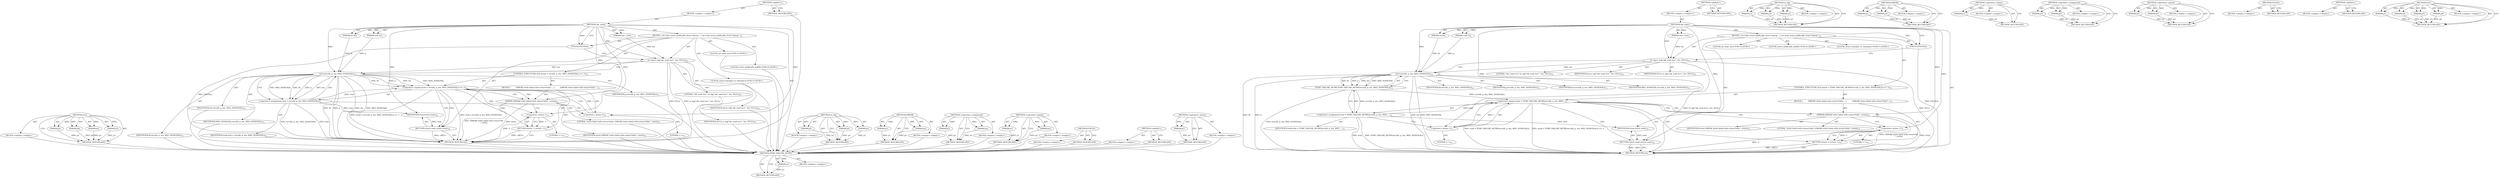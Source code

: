 digraph "recv" {
vulnerable_89 [label=<(METHOD,recv)>];
vulnerable_90 [label=<(PARAM,p1)>];
vulnerable_91 [label=<(PARAM,p2)>];
vulnerable_92 [label=<(PARAM,p3)>];
vulnerable_93 [label=<(PARAM,p4)>];
vulnerable_94 [label=<(BLOCK,&lt;empty&gt;,&lt;empty&gt;)>];
vulnerable_95 [label=<(METHOD_RETURN,ANY)>];
vulnerable_6 [label=<(METHOD,&lt;global&gt;)<SUB>1</SUB>>];
vulnerable_7 [label=<(BLOCK,&lt;empty&gt;,&lt;empty&gt;)<SUB>1</SUB>>];
vulnerable_8 [label=<(METHOD,skt_read)<SUB>1</SUB>>];
vulnerable_9 [label=<(PARAM,int fd)<SUB>1</SUB>>];
vulnerable_10 [label=<(PARAM,void *p)<SUB>1</SUB>>];
vulnerable_11 [label=<(PARAM,size_t len)<SUB>1</SUB>>];
vulnerable_12 [label=<(BLOCK,{
 int read;
 struct pollfd pfd;
 struct timesp...,{
 int read;
 struct pollfd pfd;
 struct timesp...)<SUB>2</SUB>>];
vulnerable_13 [label="<(LOCAL,int read: int)<SUB>3</SUB>>"];
vulnerable_14 [label="<(LOCAL,struct pollfd pfd: pollfd)<SUB>4</SUB>>"];
vulnerable_15 [label="<(LOCAL,struct timespec ts: timespec)<SUB>5</SUB>>"];
vulnerable_16 [label=<(FNLOG,FNLOG())<SUB>7</SUB>>];
vulnerable_17 [label=<(ts_log,ts_log(&quot;skt_read recv&quot;, len, NULL))<SUB>10</SUB>>];
vulnerable_18 [label=<(LITERAL,&quot;skt_read recv&quot;,ts_log(&quot;skt_read recv&quot;, len, NULL))<SUB>10</SUB>>];
vulnerable_19 [label=<(IDENTIFIER,len,ts_log(&quot;skt_read recv&quot;, len, NULL))<SUB>10</SUB>>];
vulnerable_20 [label=<(IDENTIFIER,NULL,ts_log(&quot;skt_read recv&quot;, len, NULL))<SUB>10</SUB>>];
vulnerable_21 [label=<(CONTROL_STRUCTURE,IF,if ((read = recv(fd, p, len, MSG_NOSIGNAL)) == -1))<SUB>12</SUB>>];
vulnerable_22 [label=<(&lt;operator&gt;.equals,(read = recv(fd, p, len, MSG_NOSIGNAL)) == -1)<SUB>12</SUB>>];
vulnerable_23 [label=<(&lt;operator&gt;.assignment,read = recv(fd, p, len, MSG_NOSIGNAL))<SUB>12</SUB>>];
vulnerable_24 [label=<(IDENTIFIER,read,read = recv(fd, p, len, MSG_NOSIGNAL))<SUB>12</SUB>>];
vulnerable_25 [label=<(recv,recv(fd, p, len, MSG_NOSIGNAL))<SUB>12</SUB>>];
vulnerable_26 [label=<(IDENTIFIER,fd,recv(fd, p, len, MSG_NOSIGNAL))<SUB>12</SUB>>];
vulnerable_27 [label=<(IDENTIFIER,p,recv(fd, p, len, MSG_NOSIGNAL))<SUB>12</SUB>>];
vulnerable_28 [label=<(IDENTIFIER,len,recv(fd, p, len, MSG_NOSIGNAL))<SUB>12</SUB>>];
vulnerable_29 [label=<(IDENTIFIER,MSG_NOSIGNAL,recv(fd, p, len, MSG_NOSIGNAL))<SUB>12</SUB>>];
vulnerable_30 [label=<(&lt;operator&gt;.minus,-1)<SUB>12</SUB>>];
vulnerable_31 [label=<(LITERAL,1,-1)<SUB>12</SUB>>];
vulnerable_32 [label=<(BLOCK,{
         ERROR(&quot;write failed with errno=%d\n&quot;...,{
         ERROR(&quot;write failed with errno=%d\n&quot;...)<SUB>13</SUB>>];
vulnerable_33 [label=<(ERROR,ERROR(&quot;write failed with errno=%d\n&quot;, errno))<SUB>14</SUB>>];
vulnerable_34 [label=<(LITERAL,&quot;write failed with errno=%d\n&quot;,ERROR(&quot;write failed with errno=%d\n&quot;, errno))<SUB>14</SUB>>];
vulnerable_35 [label=<(IDENTIFIER,errno,ERROR(&quot;write failed with errno=%d\n&quot;, errno))<SUB>14</SUB>>];
vulnerable_36 [label=<(RETURN,return -1;,return -1;)<SUB>15</SUB>>];
vulnerable_37 [label=<(&lt;operator&gt;.minus,-1)<SUB>15</SUB>>];
vulnerable_38 [label=<(LITERAL,1,-1)<SUB>15</SUB>>];
vulnerable_39 [label=<(RETURN,return read;,return read;)<SUB>18</SUB>>];
vulnerable_40 [label=<(IDENTIFIER,read,return read;)<SUB>18</SUB>>];
vulnerable_41 [label=<(METHOD_RETURN,int)<SUB>1</SUB>>];
vulnerable_43 [label=<(METHOD_RETURN,ANY)<SUB>1</SUB>>];
vulnerable_73 [label=<(METHOD,ts_log)>];
vulnerable_74 [label=<(PARAM,p1)>];
vulnerable_75 [label=<(PARAM,p2)>];
vulnerable_76 [label=<(PARAM,p3)>];
vulnerable_77 [label=<(BLOCK,&lt;empty&gt;,&lt;empty&gt;)>];
vulnerable_78 [label=<(METHOD_RETURN,ANY)>];
vulnerable_100 [label=<(METHOD,ERROR)>];
vulnerable_101 [label=<(PARAM,p1)>];
vulnerable_102 [label=<(PARAM,p2)>];
vulnerable_103 [label=<(BLOCK,&lt;empty&gt;,&lt;empty&gt;)>];
vulnerable_104 [label=<(METHOD_RETURN,ANY)>];
vulnerable_84 [label=<(METHOD,&lt;operator&gt;.assignment)>];
vulnerable_85 [label=<(PARAM,p1)>];
vulnerable_86 [label=<(PARAM,p2)>];
vulnerable_87 [label=<(BLOCK,&lt;empty&gt;,&lt;empty&gt;)>];
vulnerable_88 [label=<(METHOD_RETURN,ANY)>];
vulnerable_79 [label=<(METHOD,&lt;operator&gt;.equals)>];
vulnerable_80 [label=<(PARAM,p1)>];
vulnerable_81 [label=<(PARAM,p2)>];
vulnerable_82 [label=<(BLOCK,&lt;empty&gt;,&lt;empty&gt;)>];
vulnerable_83 [label=<(METHOD_RETURN,ANY)>];
vulnerable_70 [label=<(METHOD,FNLOG)>];
vulnerable_71 [label=<(BLOCK,&lt;empty&gt;,&lt;empty&gt;)>];
vulnerable_72 [label=<(METHOD_RETURN,ANY)>];
vulnerable_64 [label=<(METHOD,&lt;global&gt;)<SUB>1</SUB>>];
vulnerable_65 [label=<(BLOCK,&lt;empty&gt;,&lt;empty&gt;)>];
vulnerable_66 [label=<(METHOD_RETURN,ANY)>];
vulnerable_96 [label=<(METHOD,&lt;operator&gt;.minus)>];
vulnerable_97 [label=<(PARAM,p1)>];
vulnerable_98 [label=<(BLOCK,&lt;empty&gt;,&lt;empty&gt;)>];
vulnerable_99 [label=<(METHOD_RETURN,ANY)>];
fixed_90 [label=<(METHOD,TEMP_FAILURE_RETRY)>];
fixed_91 [label=<(PARAM,p1)>];
fixed_92 [label=<(BLOCK,&lt;empty&gt;,&lt;empty&gt;)>];
fixed_93 [label=<(METHOD_RETURN,ANY)>];
fixed_6 [label=<(METHOD,&lt;global&gt;)<SUB>1</SUB>>];
fixed_7 [label=<(BLOCK,&lt;empty&gt;,&lt;empty&gt;)<SUB>1</SUB>>];
fixed_8 [label=<(METHOD,skt_read)<SUB>1</SUB>>];
fixed_9 [label=<(PARAM,int fd)<SUB>1</SUB>>];
fixed_10 [label=<(PARAM,void *p)<SUB>1</SUB>>];
fixed_11 [label=<(PARAM,size_t len)<SUB>1</SUB>>];
fixed_12 [label=<(BLOCK,{
 int read;
 struct pollfd pfd;
 struct timesp...,{
 int read;
 struct pollfd pfd;
 struct timesp...)<SUB>2</SUB>>];
fixed_13 [label="<(LOCAL,int read: int)<SUB>3</SUB>>"];
fixed_14 [label="<(LOCAL,struct pollfd pfd: pollfd)<SUB>4</SUB>>"];
fixed_15 [label="<(LOCAL,struct timespec ts: timespec)<SUB>5</SUB>>"];
fixed_16 [label=<(FNLOG,FNLOG())<SUB>7</SUB>>];
fixed_17 [label=<(ts_log,ts_log(&quot;skt_read recv&quot;, len, NULL))<SUB>10</SUB>>];
fixed_18 [label=<(LITERAL,&quot;skt_read recv&quot;,ts_log(&quot;skt_read recv&quot;, len, NULL))<SUB>10</SUB>>];
fixed_19 [label=<(IDENTIFIER,len,ts_log(&quot;skt_read recv&quot;, len, NULL))<SUB>10</SUB>>];
fixed_20 [label=<(IDENTIFIER,NULL,ts_log(&quot;skt_read recv&quot;, len, NULL))<SUB>10</SUB>>];
fixed_21 [label=<(CONTROL_STRUCTURE,IF,if ((read = TEMP_FAILURE_RETRY(recv(fd, p, len, MSG_NOSIGNAL))) == -1))<SUB>12</SUB>>];
fixed_22 [label=<(&lt;operator&gt;.equals,(read = TEMP_FAILURE_RETRY(recv(fd, p, len, MSG...)<SUB>12</SUB>>];
fixed_23 [label=<(&lt;operator&gt;.assignment,read = TEMP_FAILURE_RETRY(recv(fd, p, len, MSG_...)<SUB>12</SUB>>];
fixed_24 [label=<(IDENTIFIER,read,read = TEMP_FAILURE_RETRY(recv(fd, p, len, MSG_...)<SUB>12</SUB>>];
fixed_25 [label=<(TEMP_FAILURE_RETRY,TEMP_FAILURE_RETRY(recv(fd, p, len, MSG_NOSIGNAL)))<SUB>12</SUB>>];
fixed_26 [label=<(recv,recv(fd, p, len, MSG_NOSIGNAL))<SUB>12</SUB>>];
fixed_27 [label=<(IDENTIFIER,fd,recv(fd, p, len, MSG_NOSIGNAL))<SUB>12</SUB>>];
fixed_28 [label=<(IDENTIFIER,p,recv(fd, p, len, MSG_NOSIGNAL))<SUB>12</SUB>>];
fixed_29 [label=<(IDENTIFIER,len,recv(fd, p, len, MSG_NOSIGNAL))<SUB>12</SUB>>];
fixed_30 [label=<(IDENTIFIER,MSG_NOSIGNAL,recv(fd, p, len, MSG_NOSIGNAL))<SUB>12</SUB>>];
fixed_31 [label=<(&lt;operator&gt;.minus,-1)<SUB>12</SUB>>];
fixed_32 [label=<(LITERAL,1,-1)<SUB>12</SUB>>];
fixed_33 [label=<(BLOCK,{
         ERROR(&quot;write failed with errno=%d\n&quot;...,{
         ERROR(&quot;write failed with errno=%d\n&quot;...)<SUB>13</SUB>>];
fixed_34 [label=<(ERROR,ERROR(&quot;write failed with errno=%d\n&quot;, errno))<SUB>14</SUB>>];
fixed_35 [label=<(LITERAL,&quot;write failed with errno=%d\n&quot;,ERROR(&quot;write failed with errno=%d\n&quot;, errno))<SUB>14</SUB>>];
fixed_36 [label=<(IDENTIFIER,errno,ERROR(&quot;write failed with errno=%d\n&quot;, errno))<SUB>14</SUB>>];
fixed_37 [label=<(RETURN,return -1;,return -1;)<SUB>15</SUB>>];
fixed_38 [label=<(&lt;operator&gt;.minus,-1)<SUB>15</SUB>>];
fixed_39 [label=<(LITERAL,1,-1)<SUB>15</SUB>>];
fixed_40 [label=<(RETURN,return read;,return read;)<SUB>18</SUB>>];
fixed_41 [label=<(IDENTIFIER,read,return read;)<SUB>18</SUB>>];
fixed_42 [label=<(METHOD_RETURN,int)<SUB>1</SUB>>];
fixed_44 [label=<(METHOD_RETURN,ANY)<SUB>1</SUB>>];
fixed_74 [label=<(METHOD,ts_log)>];
fixed_75 [label=<(PARAM,p1)>];
fixed_76 [label=<(PARAM,p2)>];
fixed_77 [label=<(PARAM,p3)>];
fixed_78 [label=<(BLOCK,&lt;empty&gt;,&lt;empty&gt;)>];
fixed_79 [label=<(METHOD_RETURN,ANY)>];
fixed_105 [label=<(METHOD,ERROR)>];
fixed_106 [label=<(PARAM,p1)>];
fixed_107 [label=<(PARAM,p2)>];
fixed_108 [label=<(BLOCK,&lt;empty&gt;,&lt;empty&gt;)>];
fixed_109 [label=<(METHOD_RETURN,ANY)>];
fixed_101 [label=<(METHOD,&lt;operator&gt;.minus)>];
fixed_102 [label=<(PARAM,p1)>];
fixed_103 [label=<(BLOCK,&lt;empty&gt;,&lt;empty&gt;)>];
fixed_104 [label=<(METHOD_RETURN,ANY)>];
fixed_85 [label=<(METHOD,&lt;operator&gt;.assignment)>];
fixed_86 [label=<(PARAM,p1)>];
fixed_87 [label=<(PARAM,p2)>];
fixed_88 [label=<(BLOCK,&lt;empty&gt;,&lt;empty&gt;)>];
fixed_89 [label=<(METHOD_RETURN,ANY)>];
fixed_80 [label=<(METHOD,&lt;operator&gt;.equals)>];
fixed_81 [label=<(PARAM,p1)>];
fixed_82 [label=<(PARAM,p2)>];
fixed_83 [label=<(BLOCK,&lt;empty&gt;,&lt;empty&gt;)>];
fixed_84 [label=<(METHOD_RETURN,ANY)>];
fixed_71 [label=<(METHOD,FNLOG)>];
fixed_72 [label=<(BLOCK,&lt;empty&gt;,&lt;empty&gt;)>];
fixed_73 [label=<(METHOD_RETURN,ANY)>];
fixed_65 [label=<(METHOD,&lt;global&gt;)<SUB>1</SUB>>];
fixed_66 [label=<(BLOCK,&lt;empty&gt;,&lt;empty&gt;)>];
fixed_67 [label=<(METHOD_RETURN,ANY)>];
fixed_94 [label=<(METHOD,recv)>];
fixed_95 [label=<(PARAM,p1)>];
fixed_96 [label=<(PARAM,p2)>];
fixed_97 [label=<(PARAM,p3)>];
fixed_98 [label=<(PARAM,p4)>];
fixed_99 [label=<(BLOCK,&lt;empty&gt;,&lt;empty&gt;)>];
fixed_100 [label=<(METHOD_RETURN,ANY)>];
vulnerable_89 -> vulnerable_90  [key=0, label="AST: "];
vulnerable_89 -> vulnerable_90  [key=1, label="DDG: "];
vulnerable_89 -> vulnerable_94  [key=0, label="AST: "];
vulnerable_89 -> vulnerable_91  [key=0, label="AST: "];
vulnerable_89 -> vulnerable_91  [key=1, label="DDG: "];
vulnerable_89 -> vulnerable_95  [key=0, label="AST: "];
vulnerable_89 -> vulnerable_95  [key=1, label="CFG: "];
vulnerable_89 -> vulnerable_92  [key=0, label="AST: "];
vulnerable_89 -> vulnerable_92  [key=1, label="DDG: "];
vulnerable_89 -> vulnerable_93  [key=0, label="AST: "];
vulnerable_89 -> vulnerable_93  [key=1, label="DDG: "];
vulnerable_90 -> vulnerable_95  [key=0, label="DDG: p1"];
vulnerable_91 -> vulnerable_95  [key=0, label="DDG: p2"];
vulnerable_92 -> vulnerable_95  [key=0, label="DDG: p3"];
vulnerable_93 -> vulnerable_95  [key=0, label="DDG: p4"];
vulnerable_94 -> fixed_90  [key=0];
vulnerable_95 -> fixed_90  [key=0];
vulnerable_6 -> vulnerable_7  [key=0, label="AST: "];
vulnerable_6 -> vulnerable_43  [key=0, label="AST: "];
vulnerable_6 -> vulnerable_43  [key=1, label="CFG: "];
vulnerable_7 -> vulnerable_8  [key=0, label="AST: "];
vulnerable_8 -> vulnerable_9  [key=0, label="AST: "];
vulnerable_8 -> vulnerable_9  [key=1, label="DDG: "];
vulnerable_8 -> vulnerable_10  [key=0, label="AST: "];
vulnerable_8 -> vulnerable_10  [key=1, label="DDG: "];
vulnerable_8 -> vulnerable_11  [key=0, label="AST: "];
vulnerable_8 -> vulnerable_11  [key=1, label="DDG: "];
vulnerable_8 -> vulnerable_12  [key=0, label="AST: "];
vulnerable_8 -> vulnerable_41  [key=0, label="AST: "];
vulnerable_8 -> vulnerable_16  [key=0, label="CFG: "];
vulnerable_8 -> vulnerable_16  [key=1, label="DDG: "];
vulnerable_8 -> vulnerable_17  [key=0, label="DDG: "];
vulnerable_8 -> vulnerable_40  [key=0, label="DDG: "];
vulnerable_8 -> vulnerable_30  [key=0, label="DDG: "];
vulnerable_8 -> vulnerable_33  [key=0, label="DDG: "];
vulnerable_8 -> vulnerable_25  [key=0, label="DDG: "];
vulnerable_8 -> vulnerable_37  [key=0, label="DDG: "];
vulnerable_9 -> vulnerable_25  [key=0, label="DDG: fd"];
vulnerable_10 -> vulnerable_25  [key=0, label="DDG: p"];
vulnerable_11 -> vulnerable_17  [key=0, label="DDG: len"];
vulnerable_12 -> vulnerable_13  [key=0, label="AST: "];
vulnerable_12 -> vulnerable_14  [key=0, label="AST: "];
vulnerable_12 -> vulnerable_15  [key=0, label="AST: "];
vulnerable_12 -> vulnerable_16  [key=0, label="AST: "];
vulnerable_12 -> vulnerable_17  [key=0, label="AST: "];
vulnerable_12 -> vulnerable_21  [key=0, label="AST: "];
vulnerable_12 -> vulnerable_39  [key=0, label="AST: "];
vulnerable_13 -> fixed_90  [key=0];
vulnerable_14 -> fixed_90  [key=0];
vulnerable_15 -> fixed_90  [key=0];
vulnerable_16 -> vulnerable_17  [key=0, label="CFG: "];
vulnerable_16 -> vulnerable_41  [key=0, label="DDG: FNLOG()"];
vulnerable_17 -> vulnerable_18  [key=0, label="AST: "];
vulnerable_17 -> vulnerable_19  [key=0, label="AST: "];
vulnerable_17 -> vulnerable_20  [key=0, label="AST: "];
vulnerable_17 -> vulnerable_25  [key=0, label="CFG: "];
vulnerable_17 -> vulnerable_25  [key=1, label="DDG: len"];
vulnerable_17 -> vulnerable_41  [key=0, label="DDG: ts_log(&quot;skt_read recv&quot;, len, NULL)"];
vulnerable_17 -> vulnerable_41  [key=1, label="DDG: NULL"];
vulnerable_18 -> fixed_90  [key=0];
vulnerable_19 -> fixed_90  [key=0];
vulnerable_20 -> fixed_90  [key=0];
vulnerable_21 -> vulnerable_22  [key=0, label="AST: "];
vulnerable_21 -> vulnerable_32  [key=0, label="AST: "];
vulnerable_22 -> vulnerable_23  [key=0, label="AST: "];
vulnerable_22 -> vulnerable_30  [key=0, label="AST: "];
vulnerable_22 -> vulnerable_33  [key=0, label="CFG: "];
vulnerable_22 -> vulnerable_33  [key=1, label="CDG: "];
vulnerable_22 -> vulnerable_39  [key=0, label="CFG: "];
vulnerable_22 -> vulnerable_39  [key=1, label="CDG: "];
vulnerable_22 -> vulnerable_41  [key=0, label="DDG: read = recv(fd, p, len, MSG_NOSIGNAL)"];
vulnerable_22 -> vulnerable_41  [key=1, label="DDG: (read = recv(fd, p, len, MSG_NOSIGNAL)) == -1"];
vulnerable_22 -> vulnerable_36  [key=0, label="CDG: "];
vulnerable_22 -> vulnerable_37  [key=0, label="CDG: "];
vulnerable_23 -> vulnerable_24  [key=0, label="AST: "];
vulnerable_23 -> vulnerable_25  [key=0, label="AST: "];
vulnerable_23 -> vulnerable_30  [key=0, label="CFG: "];
vulnerable_23 -> vulnerable_41  [key=0, label="DDG: read"];
vulnerable_23 -> vulnerable_41  [key=1, label="DDG: recv(fd, p, len, MSG_NOSIGNAL)"];
vulnerable_23 -> vulnerable_40  [key=0, label="DDG: read"];
vulnerable_23 -> vulnerable_22  [key=0, label="DDG: read"];
vulnerable_24 -> fixed_90  [key=0];
vulnerable_25 -> vulnerable_26  [key=0, label="AST: "];
vulnerable_25 -> vulnerable_27  [key=0, label="AST: "];
vulnerable_25 -> vulnerable_28  [key=0, label="AST: "];
vulnerable_25 -> vulnerable_29  [key=0, label="AST: "];
vulnerable_25 -> vulnerable_23  [key=0, label="CFG: "];
vulnerable_25 -> vulnerable_23  [key=1, label="DDG: fd"];
vulnerable_25 -> vulnerable_23  [key=2, label="DDG: p"];
vulnerable_25 -> vulnerable_23  [key=3, label="DDG: len"];
vulnerable_25 -> vulnerable_23  [key=4, label="DDG: MSG_NOSIGNAL"];
vulnerable_25 -> vulnerable_41  [key=0, label="DDG: fd"];
vulnerable_25 -> vulnerable_41  [key=1, label="DDG: p"];
vulnerable_25 -> vulnerable_41  [key=2, label="DDG: len"];
vulnerable_25 -> vulnerable_41  [key=3, label="DDG: MSG_NOSIGNAL"];
vulnerable_25 -> vulnerable_22  [key=0, label="DDG: fd"];
vulnerable_25 -> vulnerable_22  [key=1, label="DDG: p"];
vulnerable_25 -> vulnerable_22  [key=2, label="DDG: len"];
vulnerable_25 -> vulnerable_22  [key=3, label="DDG: MSG_NOSIGNAL"];
vulnerable_26 -> fixed_90  [key=0];
vulnerable_27 -> fixed_90  [key=0];
vulnerable_28 -> fixed_90  [key=0];
vulnerable_29 -> fixed_90  [key=0];
vulnerable_30 -> vulnerable_31  [key=0, label="AST: "];
vulnerable_30 -> vulnerable_22  [key=0, label="CFG: "];
vulnerable_30 -> vulnerable_22  [key=1, label="DDG: 1"];
vulnerable_31 -> fixed_90  [key=0];
vulnerable_32 -> vulnerable_33  [key=0, label="AST: "];
vulnerable_32 -> vulnerable_36  [key=0, label="AST: "];
vulnerable_33 -> vulnerable_34  [key=0, label="AST: "];
vulnerable_33 -> vulnerable_35  [key=0, label="AST: "];
vulnerable_33 -> vulnerable_37  [key=0, label="CFG: "];
vulnerable_33 -> vulnerable_41  [key=0, label="DDG: ERROR(&quot;write failed with errno=%d\n&quot;, errno)"];
vulnerable_33 -> vulnerable_41  [key=1, label="DDG: errno"];
vulnerable_34 -> fixed_90  [key=0];
vulnerable_35 -> fixed_90  [key=0];
vulnerable_36 -> vulnerable_37  [key=0, label="AST: "];
vulnerable_36 -> vulnerable_41  [key=0, label="CFG: "];
vulnerable_36 -> vulnerable_41  [key=1, label="DDG: &lt;RET&gt;"];
vulnerable_37 -> vulnerable_38  [key=0, label="AST: "];
vulnerable_37 -> vulnerable_36  [key=0, label="CFG: "];
vulnerable_37 -> vulnerable_36  [key=1, label="DDG: -1"];
vulnerable_37 -> vulnerable_41  [key=0, label="DDG: -1"];
vulnerable_38 -> fixed_90  [key=0];
vulnerable_39 -> vulnerable_40  [key=0, label="AST: "];
vulnerable_39 -> vulnerable_41  [key=0, label="CFG: "];
vulnerable_39 -> vulnerable_41  [key=1, label="DDG: &lt;RET&gt;"];
vulnerable_40 -> vulnerable_39  [key=0, label="DDG: read"];
vulnerable_41 -> fixed_90  [key=0];
vulnerable_43 -> fixed_90  [key=0];
vulnerable_73 -> vulnerable_74  [key=0, label="AST: "];
vulnerable_73 -> vulnerable_74  [key=1, label="DDG: "];
vulnerable_73 -> vulnerable_77  [key=0, label="AST: "];
vulnerable_73 -> vulnerable_75  [key=0, label="AST: "];
vulnerable_73 -> vulnerable_75  [key=1, label="DDG: "];
vulnerable_73 -> vulnerable_78  [key=0, label="AST: "];
vulnerable_73 -> vulnerable_78  [key=1, label="CFG: "];
vulnerable_73 -> vulnerable_76  [key=0, label="AST: "];
vulnerable_73 -> vulnerable_76  [key=1, label="DDG: "];
vulnerable_74 -> vulnerable_78  [key=0, label="DDG: p1"];
vulnerable_75 -> vulnerable_78  [key=0, label="DDG: p2"];
vulnerable_76 -> vulnerable_78  [key=0, label="DDG: p3"];
vulnerable_77 -> fixed_90  [key=0];
vulnerable_78 -> fixed_90  [key=0];
vulnerable_100 -> vulnerable_101  [key=0, label="AST: "];
vulnerable_100 -> vulnerable_101  [key=1, label="DDG: "];
vulnerable_100 -> vulnerable_103  [key=0, label="AST: "];
vulnerable_100 -> vulnerable_102  [key=0, label="AST: "];
vulnerable_100 -> vulnerable_102  [key=1, label="DDG: "];
vulnerable_100 -> vulnerable_104  [key=0, label="AST: "];
vulnerable_100 -> vulnerable_104  [key=1, label="CFG: "];
vulnerable_101 -> vulnerable_104  [key=0, label="DDG: p1"];
vulnerable_102 -> vulnerable_104  [key=0, label="DDG: p2"];
vulnerable_103 -> fixed_90  [key=0];
vulnerable_104 -> fixed_90  [key=0];
vulnerable_84 -> vulnerable_85  [key=0, label="AST: "];
vulnerable_84 -> vulnerable_85  [key=1, label="DDG: "];
vulnerable_84 -> vulnerable_87  [key=0, label="AST: "];
vulnerable_84 -> vulnerable_86  [key=0, label="AST: "];
vulnerable_84 -> vulnerable_86  [key=1, label="DDG: "];
vulnerable_84 -> vulnerable_88  [key=0, label="AST: "];
vulnerable_84 -> vulnerable_88  [key=1, label="CFG: "];
vulnerable_85 -> vulnerable_88  [key=0, label="DDG: p1"];
vulnerable_86 -> vulnerable_88  [key=0, label="DDG: p2"];
vulnerable_87 -> fixed_90  [key=0];
vulnerable_88 -> fixed_90  [key=0];
vulnerable_79 -> vulnerable_80  [key=0, label="AST: "];
vulnerable_79 -> vulnerable_80  [key=1, label="DDG: "];
vulnerable_79 -> vulnerable_82  [key=0, label="AST: "];
vulnerable_79 -> vulnerable_81  [key=0, label="AST: "];
vulnerable_79 -> vulnerable_81  [key=1, label="DDG: "];
vulnerable_79 -> vulnerable_83  [key=0, label="AST: "];
vulnerable_79 -> vulnerable_83  [key=1, label="CFG: "];
vulnerable_80 -> vulnerable_83  [key=0, label="DDG: p1"];
vulnerable_81 -> vulnerable_83  [key=0, label="DDG: p2"];
vulnerable_82 -> fixed_90  [key=0];
vulnerable_83 -> fixed_90  [key=0];
vulnerable_70 -> vulnerable_71  [key=0, label="AST: "];
vulnerable_70 -> vulnerable_72  [key=0, label="AST: "];
vulnerable_70 -> vulnerable_72  [key=1, label="CFG: "];
vulnerable_71 -> fixed_90  [key=0];
vulnerable_72 -> fixed_90  [key=0];
vulnerable_64 -> vulnerable_65  [key=0, label="AST: "];
vulnerable_64 -> vulnerable_66  [key=0, label="AST: "];
vulnerable_64 -> vulnerable_66  [key=1, label="CFG: "];
vulnerable_65 -> fixed_90  [key=0];
vulnerable_66 -> fixed_90  [key=0];
vulnerable_96 -> vulnerable_97  [key=0, label="AST: "];
vulnerable_96 -> vulnerable_97  [key=1, label="DDG: "];
vulnerable_96 -> vulnerable_98  [key=0, label="AST: "];
vulnerable_96 -> vulnerable_99  [key=0, label="AST: "];
vulnerable_96 -> vulnerable_99  [key=1, label="CFG: "];
vulnerable_97 -> vulnerable_99  [key=0, label="DDG: p1"];
vulnerable_98 -> fixed_90  [key=0];
vulnerable_99 -> fixed_90  [key=0];
fixed_90 -> fixed_91  [key=0, label="AST: "];
fixed_90 -> fixed_91  [key=1, label="DDG: "];
fixed_90 -> fixed_92  [key=0, label="AST: "];
fixed_90 -> fixed_93  [key=0, label="AST: "];
fixed_90 -> fixed_93  [key=1, label="CFG: "];
fixed_91 -> fixed_93  [key=0, label="DDG: p1"];
fixed_6 -> fixed_7  [key=0, label="AST: "];
fixed_6 -> fixed_44  [key=0, label="AST: "];
fixed_6 -> fixed_44  [key=1, label="CFG: "];
fixed_7 -> fixed_8  [key=0, label="AST: "];
fixed_8 -> fixed_9  [key=0, label="AST: "];
fixed_8 -> fixed_9  [key=1, label="DDG: "];
fixed_8 -> fixed_10  [key=0, label="AST: "];
fixed_8 -> fixed_10  [key=1, label="DDG: "];
fixed_8 -> fixed_11  [key=0, label="AST: "];
fixed_8 -> fixed_11  [key=1, label="DDG: "];
fixed_8 -> fixed_12  [key=0, label="AST: "];
fixed_8 -> fixed_42  [key=0, label="AST: "];
fixed_8 -> fixed_16  [key=0, label="CFG: "];
fixed_8 -> fixed_16  [key=1, label="DDG: "];
fixed_8 -> fixed_17  [key=0, label="DDG: "];
fixed_8 -> fixed_41  [key=0, label="DDG: "];
fixed_8 -> fixed_31  [key=0, label="DDG: "];
fixed_8 -> fixed_34  [key=0, label="DDG: "];
fixed_8 -> fixed_38  [key=0, label="DDG: "];
fixed_8 -> fixed_26  [key=0, label="DDG: "];
fixed_9 -> fixed_26  [key=0, label="DDG: fd"];
fixed_10 -> fixed_26  [key=0, label="DDG: p"];
fixed_11 -> fixed_17  [key=0, label="DDG: len"];
fixed_12 -> fixed_13  [key=0, label="AST: "];
fixed_12 -> fixed_14  [key=0, label="AST: "];
fixed_12 -> fixed_15  [key=0, label="AST: "];
fixed_12 -> fixed_16  [key=0, label="AST: "];
fixed_12 -> fixed_17  [key=0, label="AST: "];
fixed_12 -> fixed_21  [key=0, label="AST: "];
fixed_12 -> fixed_40  [key=0, label="AST: "];
fixed_16 -> fixed_17  [key=0, label="CFG: "];
fixed_16 -> fixed_42  [key=0, label="DDG: FNLOG()"];
fixed_17 -> fixed_18  [key=0, label="AST: "];
fixed_17 -> fixed_19  [key=0, label="AST: "];
fixed_17 -> fixed_20  [key=0, label="AST: "];
fixed_17 -> fixed_26  [key=0, label="CFG: "];
fixed_17 -> fixed_26  [key=1, label="DDG: len"];
fixed_17 -> fixed_42  [key=0, label="DDG: ts_log(&quot;skt_read recv&quot;, len, NULL)"];
fixed_17 -> fixed_42  [key=1, label="DDG: NULL"];
fixed_21 -> fixed_22  [key=0, label="AST: "];
fixed_21 -> fixed_33  [key=0, label="AST: "];
fixed_22 -> fixed_23  [key=0, label="AST: "];
fixed_22 -> fixed_31  [key=0, label="AST: "];
fixed_22 -> fixed_34  [key=0, label="CFG: "];
fixed_22 -> fixed_34  [key=1, label="CDG: "];
fixed_22 -> fixed_40  [key=0, label="CFG: "];
fixed_22 -> fixed_40  [key=1, label="CDG: "];
fixed_22 -> fixed_42  [key=0, label="DDG: read = TEMP_FAILURE_RETRY(recv(fd, p, len, MSG_NOSIGNAL))"];
fixed_22 -> fixed_42  [key=1, label="DDG: (read = TEMP_FAILURE_RETRY(recv(fd, p, len, MSG_NOSIGNAL))) == -1"];
fixed_22 -> fixed_38  [key=0, label="CDG: "];
fixed_22 -> fixed_37  [key=0, label="CDG: "];
fixed_23 -> fixed_24  [key=0, label="AST: "];
fixed_23 -> fixed_25  [key=0, label="AST: "];
fixed_23 -> fixed_31  [key=0, label="CFG: "];
fixed_23 -> fixed_42  [key=0, label="DDG: read"];
fixed_23 -> fixed_42  [key=1, label="DDG: TEMP_FAILURE_RETRY(recv(fd, p, len, MSG_NOSIGNAL))"];
fixed_23 -> fixed_41  [key=0, label="DDG: read"];
fixed_23 -> fixed_22  [key=0, label="DDG: read"];
fixed_25 -> fixed_26  [key=0, label="AST: "];
fixed_25 -> fixed_23  [key=0, label="CFG: "];
fixed_25 -> fixed_23  [key=1, label="DDG: recv(fd, p, len, MSG_NOSIGNAL)"];
fixed_25 -> fixed_42  [key=0, label="DDG: recv(fd, p, len, MSG_NOSIGNAL)"];
fixed_25 -> fixed_22  [key=0, label="DDG: recv(fd, p, len, MSG_NOSIGNAL)"];
fixed_26 -> fixed_27  [key=0, label="AST: "];
fixed_26 -> fixed_28  [key=0, label="AST: "];
fixed_26 -> fixed_29  [key=0, label="AST: "];
fixed_26 -> fixed_30  [key=0, label="AST: "];
fixed_26 -> fixed_25  [key=0, label="CFG: "];
fixed_26 -> fixed_25  [key=1, label="DDG: fd"];
fixed_26 -> fixed_25  [key=2, label="DDG: p"];
fixed_26 -> fixed_25  [key=3, label="DDG: len"];
fixed_26 -> fixed_25  [key=4, label="DDG: MSG_NOSIGNAL"];
fixed_26 -> fixed_42  [key=0, label="DDG: fd"];
fixed_26 -> fixed_42  [key=1, label="DDG: p"];
fixed_26 -> fixed_42  [key=2, label="DDG: len"];
fixed_26 -> fixed_42  [key=3, label="DDG: MSG_NOSIGNAL"];
fixed_31 -> fixed_32  [key=0, label="AST: "];
fixed_31 -> fixed_22  [key=0, label="CFG: "];
fixed_31 -> fixed_22  [key=1, label="DDG: 1"];
fixed_33 -> fixed_34  [key=0, label="AST: "];
fixed_33 -> fixed_37  [key=0, label="AST: "];
fixed_34 -> fixed_35  [key=0, label="AST: "];
fixed_34 -> fixed_36  [key=0, label="AST: "];
fixed_34 -> fixed_38  [key=0, label="CFG: "];
fixed_34 -> fixed_42  [key=0, label="DDG: ERROR(&quot;write failed with errno=%d\n&quot;, errno)"];
fixed_34 -> fixed_42  [key=1, label="DDG: errno"];
fixed_37 -> fixed_38  [key=0, label="AST: "];
fixed_37 -> fixed_42  [key=0, label="CFG: "];
fixed_37 -> fixed_42  [key=1, label="DDG: &lt;RET&gt;"];
fixed_38 -> fixed_39  [key=0, label="AST: "];
fixed_38 -> fixed_37  [key=0, label="CFG: "];
fixed_38 -> fixed_37  [key=1, label="DDG: -1"];
fixed_38 -> fixed_42  [key=0, label="DDG: -1"];
fixed_40 -> fixed_41  [key=0, label="AST: "];
fixed_40 -> fixed_42  [key=0, label="CFG: "];
fixed_40 -> fixed_42  [key=1, label="DDG: &lt;RET&gt;"];
fixed_41 -> fixed_40  [key=0, label="DDG: read"];
fixed_74 -> fixed_75  [key=0, label="AST: "];
fixed_74 -> fixed_75  [key=1, label="DDG: "];
fixed_74 -> fixed_78  [key=0, label="AST: "];
fixed_74 -> fixed_76  [key=0, label="AST: "];
fixed_74 -> fixed_76  [key=1, label="DDG: "];
fixed_74 -> fixed_79  [key=0, label="AST: "];
fixed_74 -> fixed_79  [key=1, label="CFG: "];
fixed_74 -> fixed_77  [key=0, label="AST: "];
fixed_74 -> fixed_77  [key=1, label="DDG: "];
fixed_75 -> fixed_79  [key=0, label="DDG: p1"];
fixed_76 -> fixed_79  [key=0, label="DDG: p2"];
fixed_77 -> fixed_79  [key=0, label="DDG: p3"];
fixed_105 -> fixed_106  [key=0, label="AST: "];
fixed_105 -> fixed_106  [key=1, label="DDG: "];
fixed_105 -> fixed_108  [key=0, label="AST: "];
fixed_105 -> fixed_107  [key=0, label="AST: "];
fixed_105 -> fixed_107  [key=1, label="DDG: "];
fixed_105 -> fixed_109  [key=0, label="AST: "];
fixed_105 -> fixed_109  [key=1, label="CFG: "];
fixed_106 -> fixed_109  [key=0, label="DDG: p1"];
fixed_107 -> fixed_109  [key=0, label="DDG: p2"];
fixed_101 -> fixed_102  [key=0, label="AST: "];
fixed_101 -> fixed_102  [key=1, label="DDG: "];
fixed_101 -> fixed_103  [key=0, label="AST: "];
fixed_101 -> fixed_104  [key=0, label="AST: "];
fixed_101 -> fixed_104  [key=1, label="CFG: "];
fixed_102 -> fixed_104  [key=0, label="DDG: p1"];
fixed_85 -> fixed_86  [key=0, label="AST: "];
fixed_85 -> fixed_86  [key=1, label="DDG: "];
fixed_85 -> fixed_88  [key=0, label="AST: "];
fixed_85 -> fixed_87  [key=0, label="AST: "];
fixed_85 -> fixed_87  [key=1, label="DDG: "];
fixed_85 -> fixed_89  [key=0, label="AST: "];
fixed_85 -> fixed_89  [key=1, label="CFG: "];
fixed_86 -> fixed_89  [key=0, label="DDG: p1"];
fixed_87 -> fixed_89  [key=0, label="DDG: p2"];
fixed_80 -> fixed_81  [key=0, label="AST: "];
fixed_80 -> fixed_81  [key=1, label="DDG: "];
fixed_80 -> fixed_83  [key=0, label="AST: "];
fixed_80 -> fixed_82  [key=0, label="AST: "];
fixed_80 -> fixed_82  [key=1, label="DDG: "];
fixed_80 -> fixed_84  [key=0, label="AST: "];
fixed_80 -> fixed_84  [key=1, label="CFG: "];
fixed_81 -> fixed_84  [key=0, label="DDG: p1"];
fixed_82 -> fixed_84  [key=0, label="DDG: p2"];
fixed_71 -> fixed_72  [key=0, label="AST: "];
fixed_71 -> fixed_73  [key=0, label="AST: "];
fixed_71 -> fixed_73  [key=1, label="CFG: "];
fixed_65 -> fixed_66  [key=0, label="AST: "];
fixed_65 -> fixed_67  [key=0, label="AST: "];
fixed_65 -> fixed_67  [key=1, label="CFG: "];
fixed_94 -> fixed_95  [key=0, label="AST: "];
fixed_94 -> fixed_95  [key=1, label="DDG: "];
fixed_94 -> fixed_99  [key=0, label="AST: "];
fixed_94 -> fixed_96  [key=0, label="AST: "];
fixed_94 -> fixed_96  [key=1, label="DDG: "];
fixed_94 -> fixed_100  [key=0, label="AST: "];
fixed_94 -> fixed_100  [key=1, label="CFG: "];
fixed_94 -> fixed_97  [key=0, label="AST: "];
fixed_94 -> fixed_97  [key=1, label="DDG: "];
fixed_94 -> fixed_98  [key=0, label="AST: "];
fixed_94 -> fixed_98  [key=1, label="DDG: "];
fixed_95 -> fixed_100  [key=0, label="DDG: p1"];
fixed_96 -> fixed_100  [key=0, label="DDG: p2"];
fixed_97 -> fixed_100  [key=0, label="DDG: p3"];
fixed_98 -> fixed_100  [key=0, label="DDG: p4"];
}
